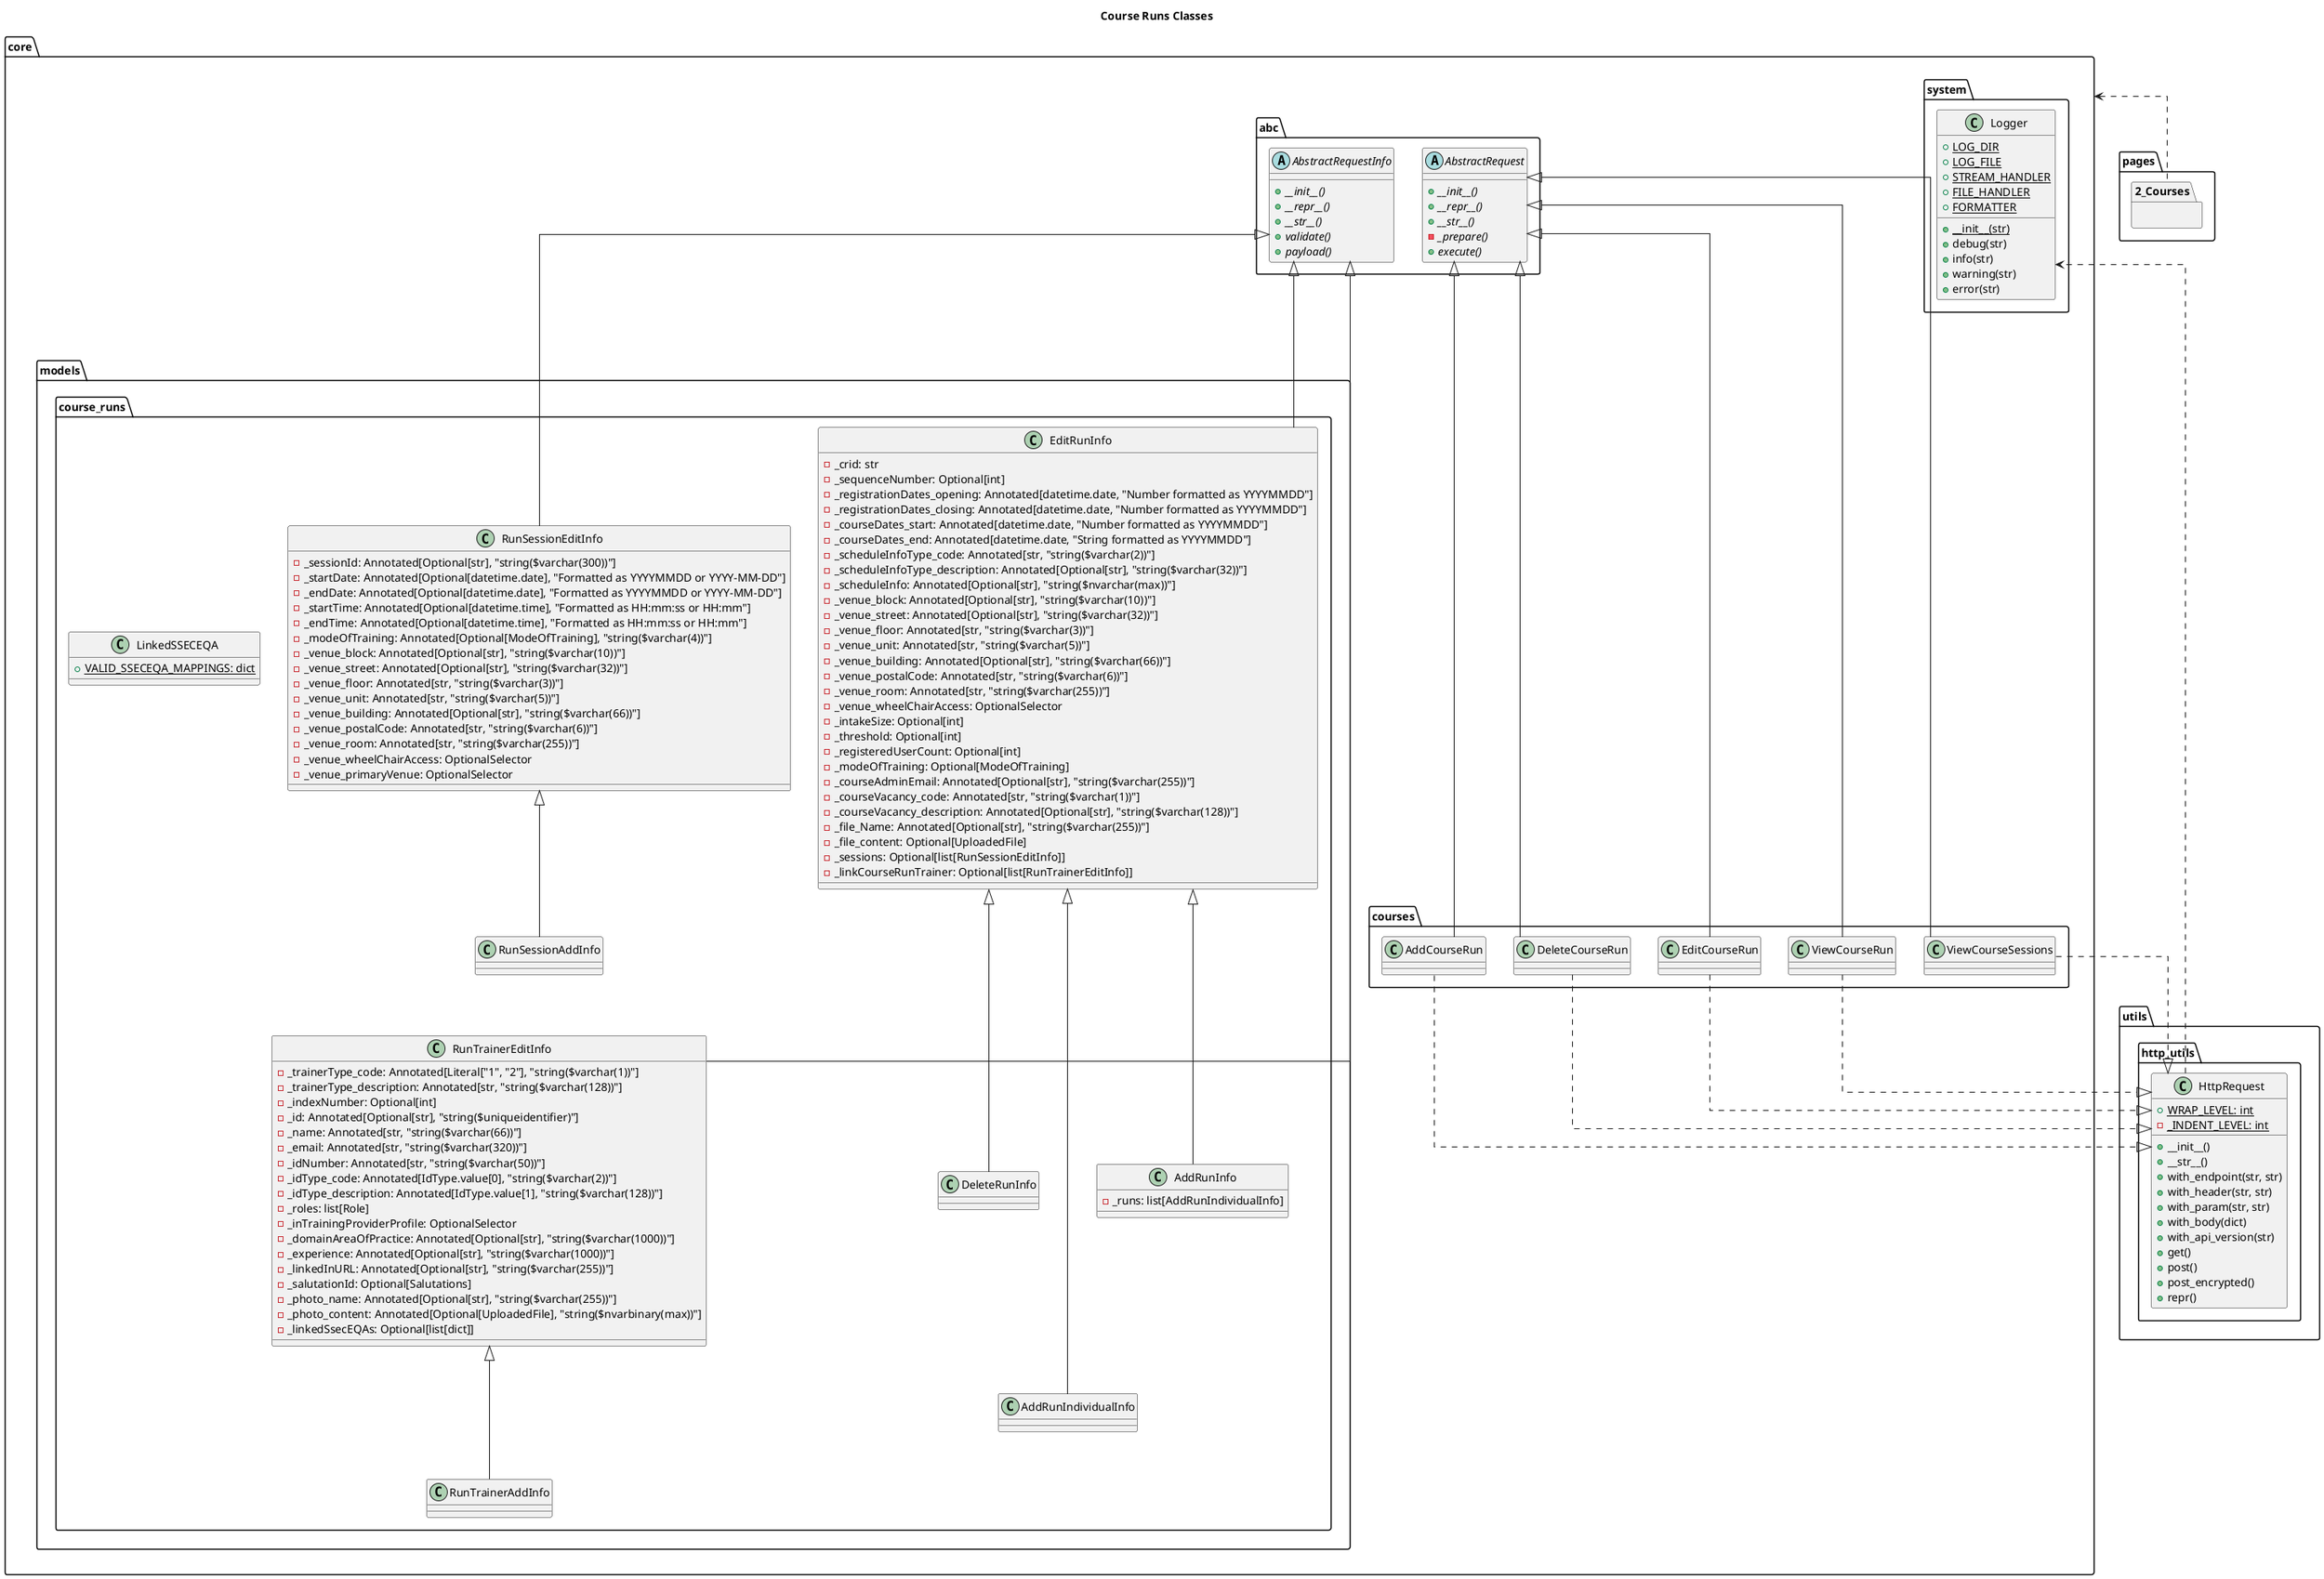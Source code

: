 @startuml
skinparam linetype polyline
skinparam linetype ortho

title Course Runs Classes

package pages {
    package 2_Courses {

    }
}

package utils {
    package http_utils {
        class HttpRequest {
            + WRAP_LEVEL: int {static}
            - _INDENT_LEVEL: int {static}

            + __init__()
            + __str__()
            + with_endpoint(str, str)
            + with_header(str, str)
            + with_param(str, str)
            + with_body(dict)
            + with_api_version(str)
            + get()
            + post()
            + post_encrypted()
            + repr()
        }
    }
}

package core {
    package abc {
        abstract AbstractRequest {
            + __init__() {abstract}
            + __repr__() {abstract}
            + __str__() {abstract}
            - _prepare() {abstract}
            + execute() {abstract}
        }

        abstract AbstractRequestInfo {
            + __init__() {abstract}
            + __repr__() {abstract}
            + __str__() {abstract}
            + validate() {abstract}
            + payload() {abstract}
        }
    }

    package courses {
        class AddCourseRun {

        }

        class DeleteCourseRun {

        }

        class EditCourseRun {

        }

        class ViewCourseRun {

        }

        class ViewCourseSessions {

        }

        AddCourseRun -up---|> AbstractRequest
        DeleteCourseRun -up---|> AbstractRequest
        EditCourseRun -up---|> AbstractRequest
        ViewCourseRun -up---|> AbstractRequest
        ViewCourseSessions -up---|> AbstractRequest

        AddCourseRun ..|> HttpRequest
        DeleteCourseRun ..|> HttpRequest
        EditCourseRun ..|> HttpRequest
        ViewCourseRun ..|> HttpRequest
        ViewCourseSessions ..|> HttpRequest
    }


    package models {
        package course_runs {
            class LinkedSSECEQA {
                + VALID_SSECEQA_MAPPINGS: dict {static}
            }

            class RunSessionEditInfo {
                - {field} _sessionId: Annotated[Optional[str], "string($varchar(300))"]
                - {field} _startDate: Annotated[Optional[datetime.date], "Formatted as YYYYMMDD or YYYY-MM-DD"]
                - {field} _endDate: Annotated[Optional[datetime.date], "Formatted as YYYYMMDD or YYYY-MM-DD"]
                - {field} _startTime: Annotated[Optional[datetime.time], "Formatted as HH:mm:ss or HH:mm"]
                - {field} _endTime: Annotated[Optional[datetime.time], "Formatted as HH:mm:ss or HH:mm"]
                - {field} _modeOfTraining: Annotated[Optional[ModeOfTraining], "string($varchar(4))"]
                - {field} _venue_block: Annotated[Optional[str], "string($varchar(10))"]
                - {field} _venue_street: Annotated[Optional[str], "string($varchar(32))"]
                - {field} _venue_floor: Annotated[str, "string($varchar(3))"]
                - {field} _venue_unit: Annotated[str, "string($varchar(5))"]
                - {field} _venue_building: Annotated[Optional[str], "string($varchar(66))"]
                - {field} _venue_postalCode: Annotated[str, "string($varchar(6))"]
                - {field} _venue_room: Annotated[str, "string($varchar(255))"]
                - {field} _venue_wheelChairAccess: OptionalSelector
                - {field} _venue_primaryVenue: OptionalSelector
            }

            class RunSessionAddInfo{

            }

            class RunTrainerEditInfo {
                - {field} _trainerType_code: Annotated[Literal["1", "2"], "string($varchar(1))"]
                - {field} _trainerType_description: Annotated[str, "string($varchar(128))"]
                - {field} _indexNumber: Optional[int]
                - {field} _id: Annotated[Optional[str], "string($uniqueidentifier)"]
                - {field} _name: Annotated[str, "string($varchar(66))"]
                - {field} _email: Annotated[str, "string($varchar(320))"]
                - {field} _idNumber: Annotated[str, "string($varchar(50))"]
                - {field} _idType_code: Annotated[IdType.value[0], "string($varchar(2))"]
                - {field} _idType_description: Annotated[IdType.value[1], "string($varchar(128))"]
                - {field} _roles: list[Role]
                - {field} _inTrainingProviderProfile: OptionalSelector
                - {field} _domainAreaOfPractice: Annotated[Optional[str], "string($varchar(1000))"]
                - {field} _experience: Annotated[Optional[str], "string($varchar(1000))"]
                - {field} _linkedInURL: Annotated[Optional[str], "string($varchar(255))"]
                - {field} _salutationId: Optional[Salutations]
                - {field} _photo_name: Annotated[Optional[str], "string($varchar(255))"]
                - {field} _photo_content: Annotated[Optional[UploadedFile], "string($nvarbinary(max))"]
                - {field} _linkedSsecEQAs: Optional[list[dict]]
            }

            class RunTrainerAddInfo {

            }

            class EditRunInfo {
                - {field} _crid: str
                - {field} _sequenceNumber: Optional[int]
                - {field} _registrationDates_opening: Annotated[datetime.date, "Number formatted as YYYYMMDD"]
                - {field} _registrationDates_closing: Annotated[datetime.date, "Number formatted as YYYYMMDD"]
                - {field} _courseDates_start: Annotated[datetime.date, "Number formatted as YYYYMMDD"]
                - {field} _courseDates_end: Annotated[datetime.date, "String formatted as YYYYMMDD"]
                - {field} _scheduleInfoType_code: Annotated[str, "string($varchar(2))"]
                - {field} _scheduleInfoType_description: Annotated[Optional[str], "string($varchar(32))"]
                - {field} _scheduleInfo: Annotated[Optional[str], "string($nvarchar(max))"]
                - {field} _venue_block: Annotated[Optional[str], "string($varchar(10))"]
                - {field} _venue_street: Annotated[Optional[str], "string($varchar(32))"]
                - {field} _venue_floor: Annotated[str, "string($varchar(3))"]
                - {field} _venue_unit: Annotated[str, "string($varchar(5))"]
                - {field} _venue_building: Annotated[Optional[str], "string($varchar(66))"]
                - {field} _venue_postalCode: Annotated[str, "string($varchar(6))"]
                - {field} _venue_room: Annotated[str, "string($varchar(255))"]
                - {field} _venue_wheelChairAccess: OptionalSelector
                - {field} _intakeSize: Optional[int]
                - {field} _threshold: Optional[int]
                - {field} _registeredUserCount: Optional[int]
                - {field} _modeOfTraining: Optional[ModeOfTraining]
                - {field} _courseAdminEmail: Annotated[Optional[str], "string($varchar(255))"]
                - {field} _courseVacancy_code: Annotated[str, "string($varchar(1))"]
                - {field} _courseVacancy_description: Annotated[Optional[str], "string($varchar(128))"]
                - {field} _file_Name: Annotated[Optional[str], "string($varchar(255))"]
                - {field} _file_content: Optional[UploadedFile]
                - {field} _sessions: Optional[list[RunSessionEditInfo]]
                - {field} _linkCourseRunTrainer: Optional[list[RunTrainerEditInfo]]
            }

            class DeleteRunInfo {

            }

            class AddRunIndividualInfo {

            }

            class AddRunInfo {
                - {field} _runs: list[AddRunIndividualInfo]
            }

            EditRunInfo ---[hidden]> RunTrainerEditInfo

            AddRunInfo --up-|> EditRunInfo
            AddRunIndividualInfo --up--|> EditRunInfo
            DeleteRunInfo -up--|> EditRunInfo
            EditRunInfo -up--|> AbstractRequestInfo

            RunTrainerAddInfo -up--|> RunTrainerEditInfo
            RunTrainerEditInfo -up--|> AbstractRequestInfo

            RunSessionAddInfo -up-|> RunSessionEditInfo
            RunSessionEditInfo -up-|> AbstractRequestInfo
        }
    }

    package system {
        class Logger {
            + LOG_DIR {static}
            + LOG_FILE {static}
            + STREAM_HANDLER {static}
            + FILE_HANDLER {static}
            + FORMATTER {static}
            + __init__(str) {static}
            + debug(str)
            + info(str)
            + warning(str)
            + error(str)
        }
    }
}

HttpRequest ..> Logger
2_Courses .left.> core
@enduml